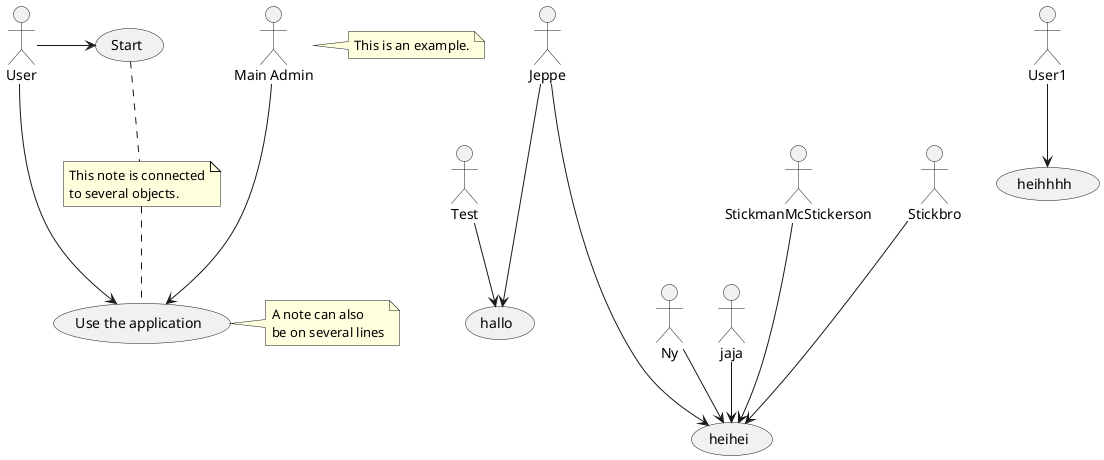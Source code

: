 @startuml
:Main Admin: as Admin
(Use the application) as (Use)

User -> (Start)
User --> (Use)

Admin ---> (Use)

Test-->(hallo)
Ny--> (heihei)
Jeppe---> (hallo)
Jeppe---->(heihei)
jaja -->(heihei)

User1 --> (heihhhh)

StickmanMcStickerson ---> (heihei)
Stickbro ---> (heihei)



note right of Admin : This is an example.

note right of (Use)
A note can also
be on several lines
end note

note "This note is connected\nto several objects." as N2
(Start) .. N2
N2 .. (Use)
@enduml
